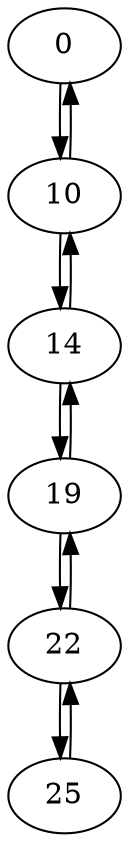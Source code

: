 digraph tree
{
	size="7.5,10"; 
	ratio=auto;
	node [fixedsize=false]; 
	nodesep=0.1;
	0 [label="0"];
	1 [label="10"];
	0 -> { 1; };
	1 [label="10"];
	2 [label="14"];
	0 [label="0"];
	1 -> { 2; 0; };
	2 [label="14"];
	3 [label="19"];
	1 [label="10"];
	2 -> { 3; 1; };
	3 [label="19"];
	4 [label="22"];
	2 [label="14"];
	3 -> { 4; 2; };
	4 [label="22"];
	5 [label="25"];
	3 [label="19"];
	4 -> { 5; 3; };
	5 [label="25"];
	4 [label="22"];
	5 -> { 4; };
}
